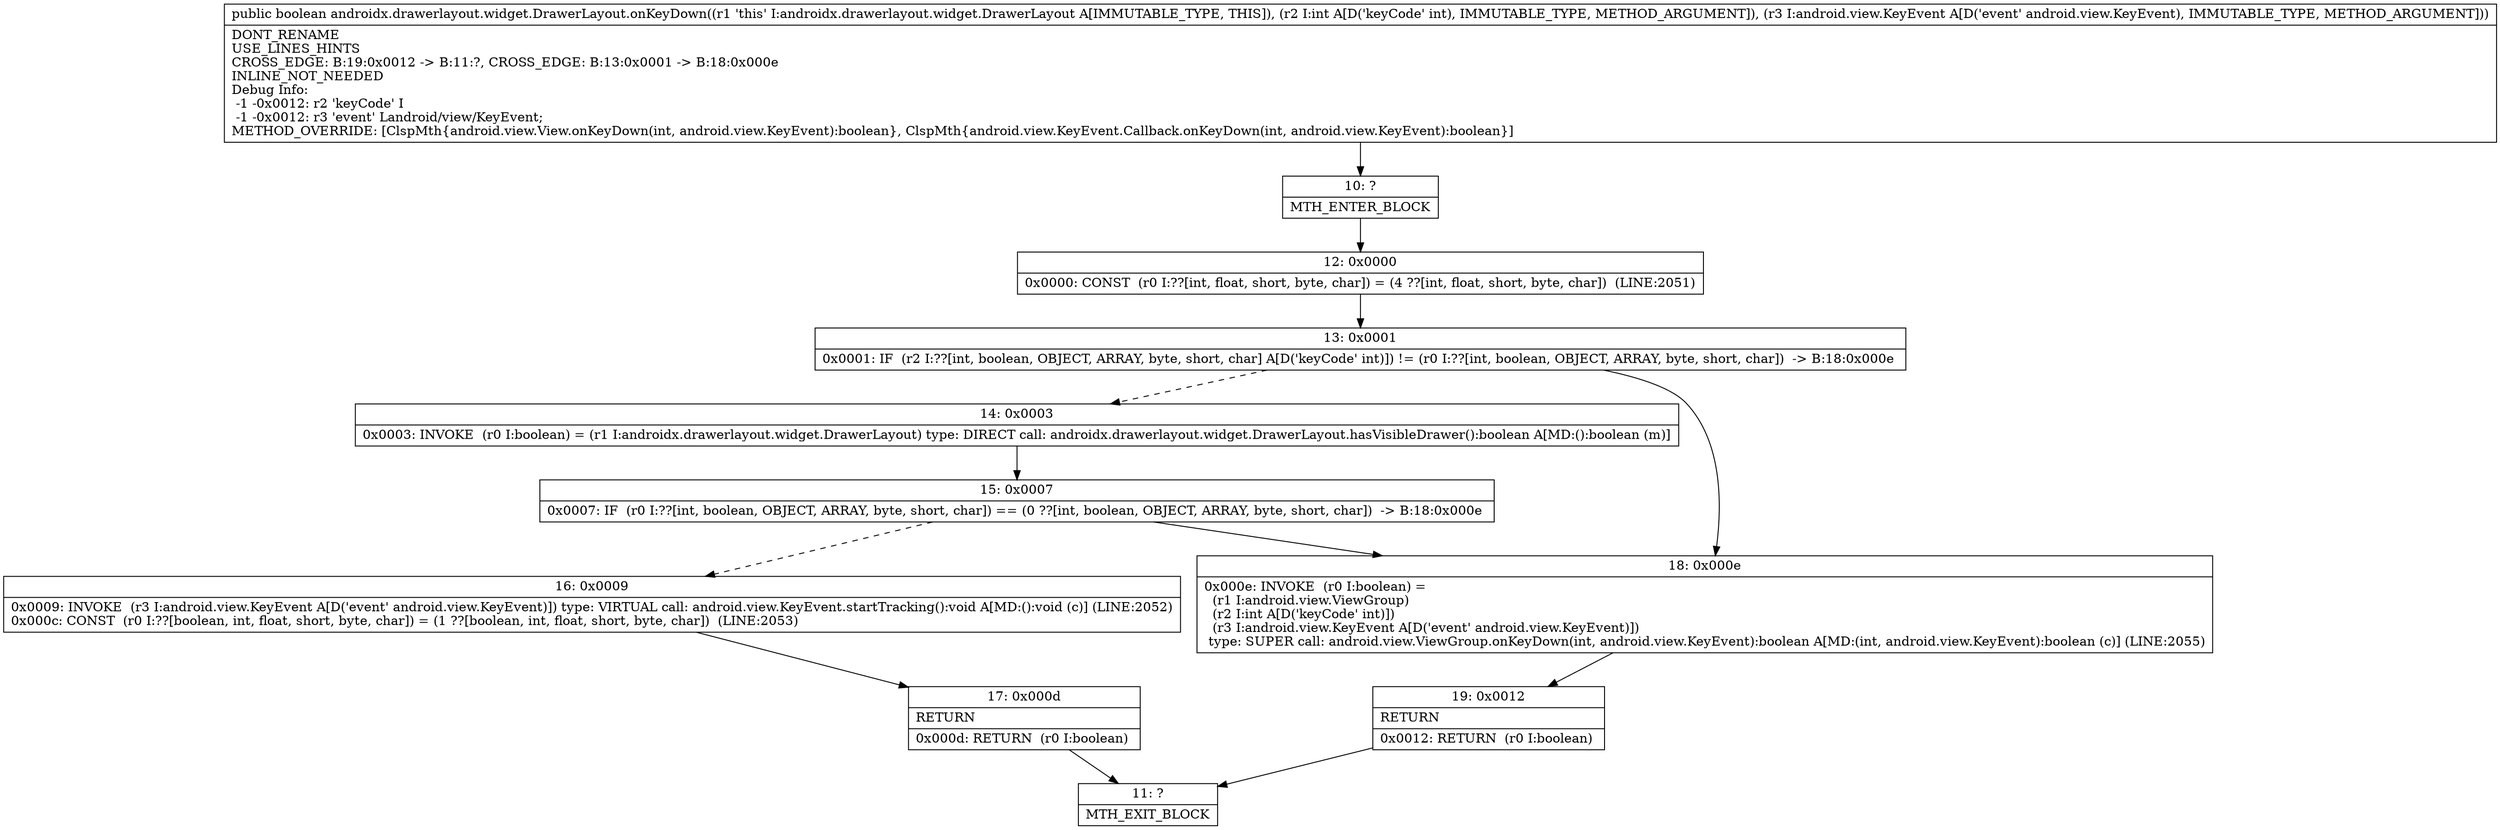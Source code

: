 digraph "CFG forandroidx.drawerlayout.widget.DrawerLayout.onKeyDown(ILandroid\/view\/KeyEvent;)Z" {
Node_10 [shape=record,label="{10\:\ ?|MTH_ENTER_BLOCK\l}"];
Node_12 [shape=record,label="{12\:\ 0x0000|0x0000: CONST  (r0 I:??[int, float, short, byte, char]) = (4 ??[int, float, short, byte, char])  (LINE:2051)\l}"];
Node_13 [shape=record,label="{13\:\ 0x0001|0x0001: IF  (r2 I:??[int, boolean, OBJECT, ARRAY, byte, short, char] A[D('keyCode' int)]) != (r0 I:??[int, boolean, OBJECT, ARRAY, byte, short, char])  \-\> B:18:0x000e \l}"];
Node_14 [shape=record,label="{14\:\ 0x0003|0x0003: INVOKE  (r0 I:boolean) = (r1 I:androidx.drawerlayout.widget.DrawerLayout) type: DIRECT call: androidx.drawerlayout.widget.DrawerLayout.hasVisibleDrawer():boolean A[MD:():boolean (m)]\l}"];
Node_15 [shape=record,label="{15\:\ 0x0007|0x0007: IF  (r0 I:??[int, boolean, OBJECT, ARRAY, byte, short, char]) == (0 ??[int, boolean, OBJECT, ARRAY, byte, short, char])  \-\> B:18:0x000e \l}"];
Node_16 [shape=record,label="{16\:\ 0x0009|0x0009: INVOKE  (r3 I:android.view.KeyEvent A[D('event' android.view.KeyEvent)]) type: VIRTUAL call: android.view.KeyEvent.startTracking():void A[MD:():void (c)] (LINE:2052)\l0x000c: CONST  (r0 I:??[boolean, int, float, short, byte, char]) = (1 ??[boolean, int, float, short, byte, char])  (LINE:2053)\l}"];
Node_17 [shape=record,label="{17\:\ 0x000d|RETURN\l|0x000d: RETURN  (r0 I:boolean) \l}"];
Node_11 [shape=record,label="{11\:\ ?|MTH_EXIT_BLOCK\l}"];
Node_18 [shape=record,label="{18\:\ 0x000e|0x000e: INVOKE  (r0 I:boolean) = \l  (r1 I:android.view.ViewGroup)\l  (r2 I:int A[D('keyCode' int)])\l  (r3 I:android.view.KeyEvent A[D('event' android.view.KeyEvent)])\l type: SUPER call: android.view.ViewGroup.onKeyDown(int, android.view.KeyEvent):boolean A[MD:(int, android.view.KeyEvent):boolean (c)] (LINE:2055)\l}"];
Node_19 [shape=record,label="{19\:\ 0x0012|RETURN\l|0x0012: RETURN  (r0 I:boolean) \l}"];
MethodNode[shape=record,label="{public boolean androidx.drawerlayout.widget.DrawerLayout.onKeyDown((r1 'this' I:androidx.drawerlayout.widget.DrawerLayout A[IMMUTABLE_TYPE, THIS]), (r2 I:int A[D('keyCode' int), IMMUTABLE_TYPE, METHOD_ARGUMENT]), (r3 I:android.view.KeyEvent A[D('event' android.view.KeyEvent), IMMUTABLE_TYPE, METHOD_ARGUMENT]))  | DONT_RENAME\lUSE_LINES_HINTS\lCROSS_EDGE: B:19:0x0012 \-\> B:11:?, CROSS_EDGE: B:13:0x0001 \-\> B:18:0x000e\lINLINE_NOT_NEEDED\lDebug Info:\l  \-1 \-0x0012: r2 'keyCode' I\l  \-1 \-0x0012: r3 'event' Landroid\/view\/KeyEvent;\lMETHOD_OVERRIDE: [ClspMth\{android.view.View.onKeyDown(int, android.view.KeyEvent):boolean\}, ClspMth\{android.view.KeyEvent.Callback.onKeyDown(int, android.view.KeyEvent):boolean\}]\l}"];
MethodNode -> Node_10;Node_10 -> Node_12;
Node_12 -> Node_13;
Node_13 -> Node_14[style=dashed];
Node_13 -> Node_18;
Node_14 -> Node_15;
Node_15 -> Node_16[style=dashed];
Node_15 -> Node_18;
Node_16 -> Node_17;
Node_17 -> Node_11;
Node_18 -> Node_19;
Node_19 -> Node_11;
}

